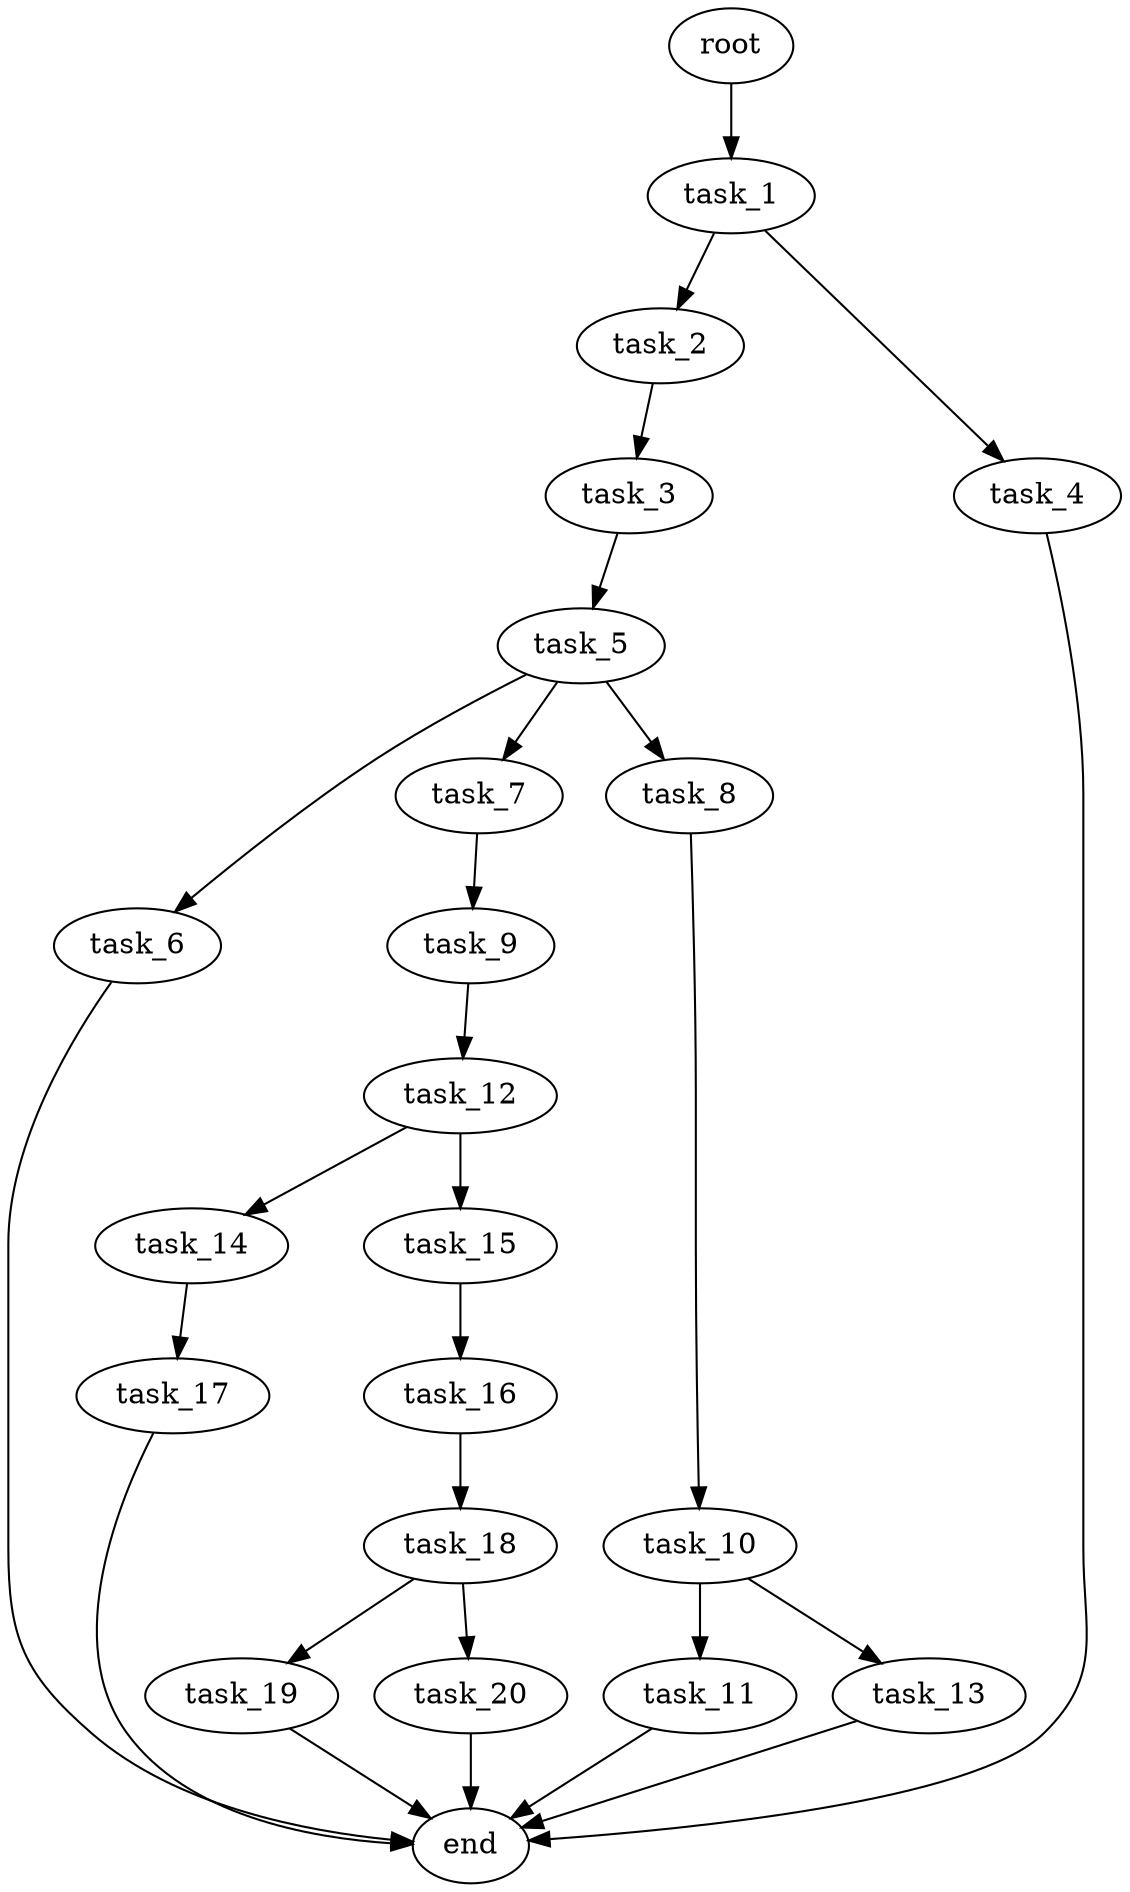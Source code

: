 digraph G {
  root [size="0.000000e+00"];
  task_1 [size="5.750048e+09"];
  task_2 [size="2.277229e+09"];
  task_3 [size="2.587221e+09"];
  task_4 [size="3.880938e+09"];
  task_5 [size="6.302542e+09"];
  task_6 [size="4.330817e+09"];
  task_7 [size="1.698928e+08"];
  task_8 [size="6.733314e+09"];
  task_9 [size="5.348809e+09"];
  task_10 [size="6.414586e+09"];
  task_11 [size="6.183875e+09"];
  task_12 [size="7.559850e+09"];
  task_13 [size="5.856495e+09"];
  task_14 [size="7.009119e+09"];
  task_15 [size="7.268219e+08"];
  task_16 [size="9.280549e+09"];
  task_17 [size="1.062249e+09"];
  task_18 [size="7.869132e+09"];
  task_19 [size="3.014206e+09"];
  task_20 [size="8.659657e+08"];
  end [size="0.000000e+00"];

  root -> task_1 [size="1.000000e-12"];
  task_1 -> task_2 [size="2.277229e+08"];
  task_1 -> task_4 [size="3.880938e+08"];
  task_2 -> task_3 [size="2.587221e+08"];
  task_3 -> task_5 [size="6.302542e+08"];
  task_4 -> end [size="1.000000e-12"];
  task_5 -> task_6 [size="4.330817e+08"];
  task_5 -> task_7 [size="1.698928e+07"];
  task_5 -> task_8 [size="6.733314e+08"];
  task_6 -> end [size="1.000000e-12"];
  task_7 -> task_9 [size="5.348809e+08"];
  task_8 -> task_10 [size="6.414586e+08"];
  task_9 -> task_12 [size="7.559850e+08"];
  task_10 -> task_11 [size="6.183875e+08"];
  task_10 -> task_13 [size="5.856495e+08"];
  task_11 -> end [size="1.000000e-12"];
  task_12 -> task_14 [size="7.009119e+08"];
  task_12 -> task_15 [size="7.268219e+07"];
  task_13 -> end [size="1.000000e-12"];
  task_14 -> task_17 [size="1.062249e+08"];
  task_15 -> task_16 [size="9.280549e+08"];
  task_16 -> task_18 [size="7.869132e+08"];
  task_17 -> end [size="1.000000e-12"];
  task_18 -> task_19 [size="3.014206e+08"];
  task_18 -> task_20 [size="8.659657e+07"];
  task_19 -> end [size="1.000000e-12"];
  task_20 -> end [size="1.000000e-12"];
}
